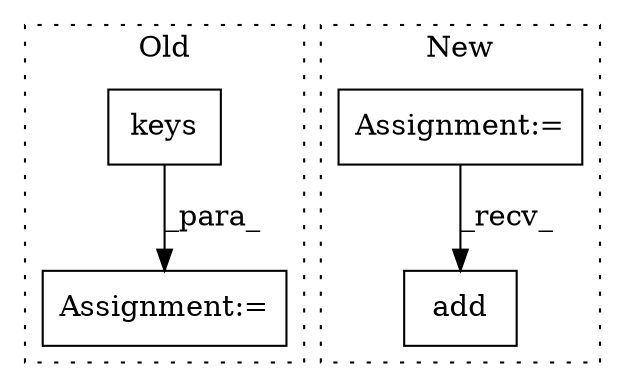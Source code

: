 digraph G {
subgraph cluster0 {
1 [label="keys" a="32" s="2223" l="6" shape="box"];
4 [label="Assignment:=" a="7" s="2174" l="97" shape="box"];
label = "Old";
style="dotted";
}
subgraph cluster1 {
2 [label="add" a="32" s="1891,1904" l="4,1" shape="box"];
3 [label="Assignment:=" a="7" s="1711" l="1" shape="box"];
label = "New";
style="dotted";
}
1 -> 4 [label="_para_"];
3 -> 2 [label="_recv_"];
}